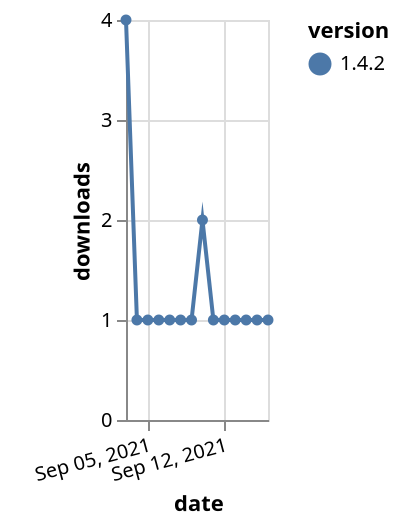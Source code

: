{"$schema": "https://vega.github.io/schema/vega-lite/v5.json", "description": "A simple bar chart with embedded data.", "data": {"values": [{"date": "2021-09-03", "total": 237, "delta": 4, "version": "1.4.2"}, {"date": "2021-09-04", "total": 238, "delta": 1, "version": "1.4.2"}, {"date": "2021-09-05", "total": 239, "delta": 1, "version": "1.4.2"}, {"date": "2021-09-06", "total": 240, "delta": 1, "version": "1.4.2"}, {"date": "2021-09-07", "total": 241, "delta": 1, "version": "1.4.2"}, {"date": "2021-09-08", "total": 242, "delta": 1, "version": "1.4.2"}, {"date": "2021-09-09", "total": 243, "delta": 1, "version": "1.4.2"}, {"date": "2021-09-10", "total": 245, "delta": 2, "version": "1.4.2"}, {"date": "2021-09-11", "total": 246, "delta": 1, "version": "1.4.2"}, {"date": "2021-09-12", "total": 247, "delta": 1, "version": "1.4.2"}, {"date": "2021-09-13", "total": 248, "delta": 1, "version": "1.4.2"}, {"date": "2021-09-14", "total": 249, "delta": 1, "version": "1.4.2"}, {"date": "2021-09-15", "total": 250, "delta": 1, "version": "1.4.2"}, {"date": "2021-09-16", "total": 251, "delta": 1, "version": "1.4.2"}]}, "width": "container", "mark": {"type": "line", "point": {"filled": true}}, "encoding": {"x": {"field": "date", "type": "temporal", "timeUnit": "yearmonthdate", "title": "date", "axis": {"labelAngle": -15}}, "y": {"field": "delta", "type": "quantitative", "title": "downloads"}, "color": {"field": "version", "type": "nominal"}, "tooltip": {"field": "delta"}}}